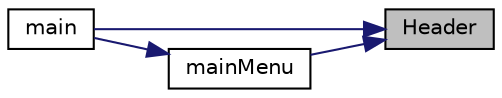 digraph "Header"
{
 // LATEX_PDF_SIZE
  edge [fontname="Helvetica",fontsize="10",labelfontname="Helvetica",labelfontsize="10"];
  node [fontname="Helvetica",fontsize="10",shape=record];
  rankdir="RL";
  Node1 [label="Header",height=0.2,width=0.4,color="black", fillcolor="grey75", style="filled", fontcolor="black",tooltip=" "];
  Node1 -> Node2 [dir="back",color="midnightblue",fontsize="10",style="solid"];
  Node2 [label="main",height=0.2,width=0.4,color="black", fillcolor="white", style="filled",URL="$main_8cpp.html#ae66f6b31b5ad750f1fe042a706a4e3d4",tooltip=" "];
  Node1 -> Node3 [dir="back",color="midnightblue",fontsize="10",style="solid"];
  Node3 [label="mainMenu",height=0.2,width=0.4,color="black", fillcolor="white", style="filled",URL="$main_8cpp.html#ab3002fe8e0074c9e2ecb5b835e5e819f",tooltip=" "];
  Node3 -> Node2 [dir="back",color="midnightblue",fontsize="10",style="solid"];
}
